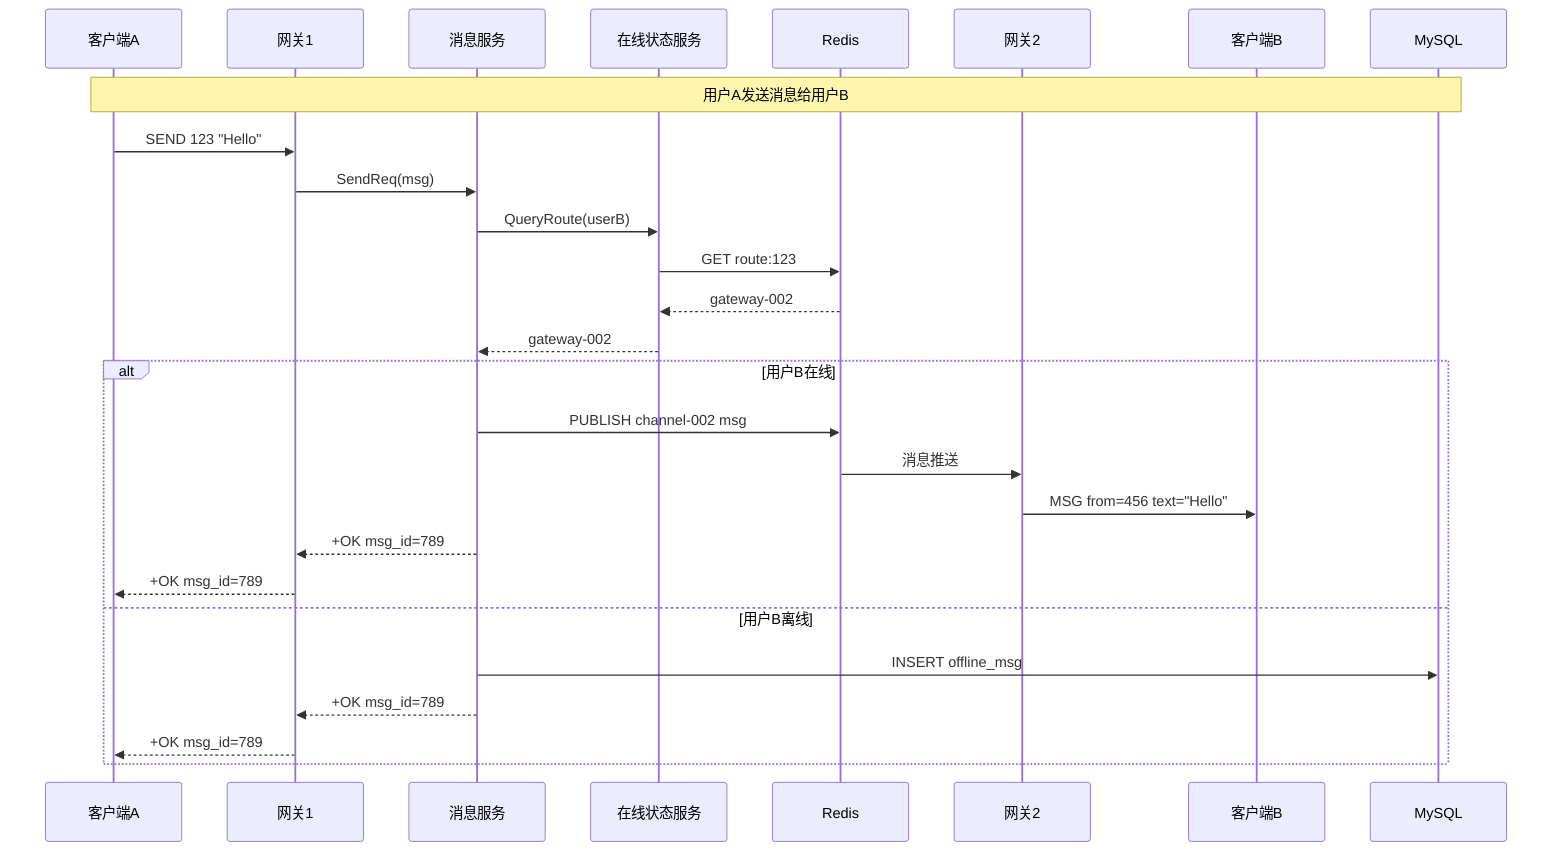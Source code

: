 sequenceDiagram
    participant C1 as 客户端A
    participant GW1 as 网关1
    participant MS as 消息服务
    participant PS as 在线状态服务
    participant Redis as Redis
    participant GW2 as 网关2
    participant C2 as 客户端B
    participant DB as MySQL
    
    Note over C1,DB: 用户A发送消息给用户B
    
    C1->>GW1: SEND 123 "Hello"
    GW1->>MS: SendReq(msg)
    MS->>PS: QueryRoute(userB)
    PS->>Redis: GET route:123
    Redis-->>PS: gateway-002
    PS-->>MS: gateway-002
    
    alt 用户B在线
        MS->>Redis: PUBLISH channel-002 msg
        Redis->>GW2: 消息推送
        GW2->>C2: MSG from=456 text="Hello"
        MS-->>GW1: +OK msg_id=789
        GW1-->>C1: +OK msg_id=789
    else 用户B离线
        MS->>DB: INSERT offline_msg
        MS-->>GW1: +OK msg_id=789
        GW1-->>C1: +OK msg_id=789
    end